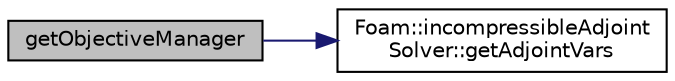 digraph "getObjectiveManager"
{
  bgcolor="transparent";
  edge [fontname="Helvetica",fontsize="10",labelfontname="Helvetica",labelfontsize="10"];
  node [fontname="Helvetica",fontsize="10",shape=record];
  rankdir="LR";
  Node1 [label="getObjectiveManager",height=0.2,width=0.4,color="black", fillcolor="grey75", style="filled" fontcolor="black"];
  Node1 -> Node2 [color="midnightblue",fontsize="10",style="solid",fontname="Helvetica"];
  Node2 [label="Foam::incompressibleAdjoint\lSolver::getAdjointVars",height=0.2,width=0.4,color="black",URL="$classFoam_1_1incompressibleAdjointSolver.html#af04d23f503a5cc2c433cba8c401175b8",tooltip="Access to the incompressible adjoint variables set. "];
}
